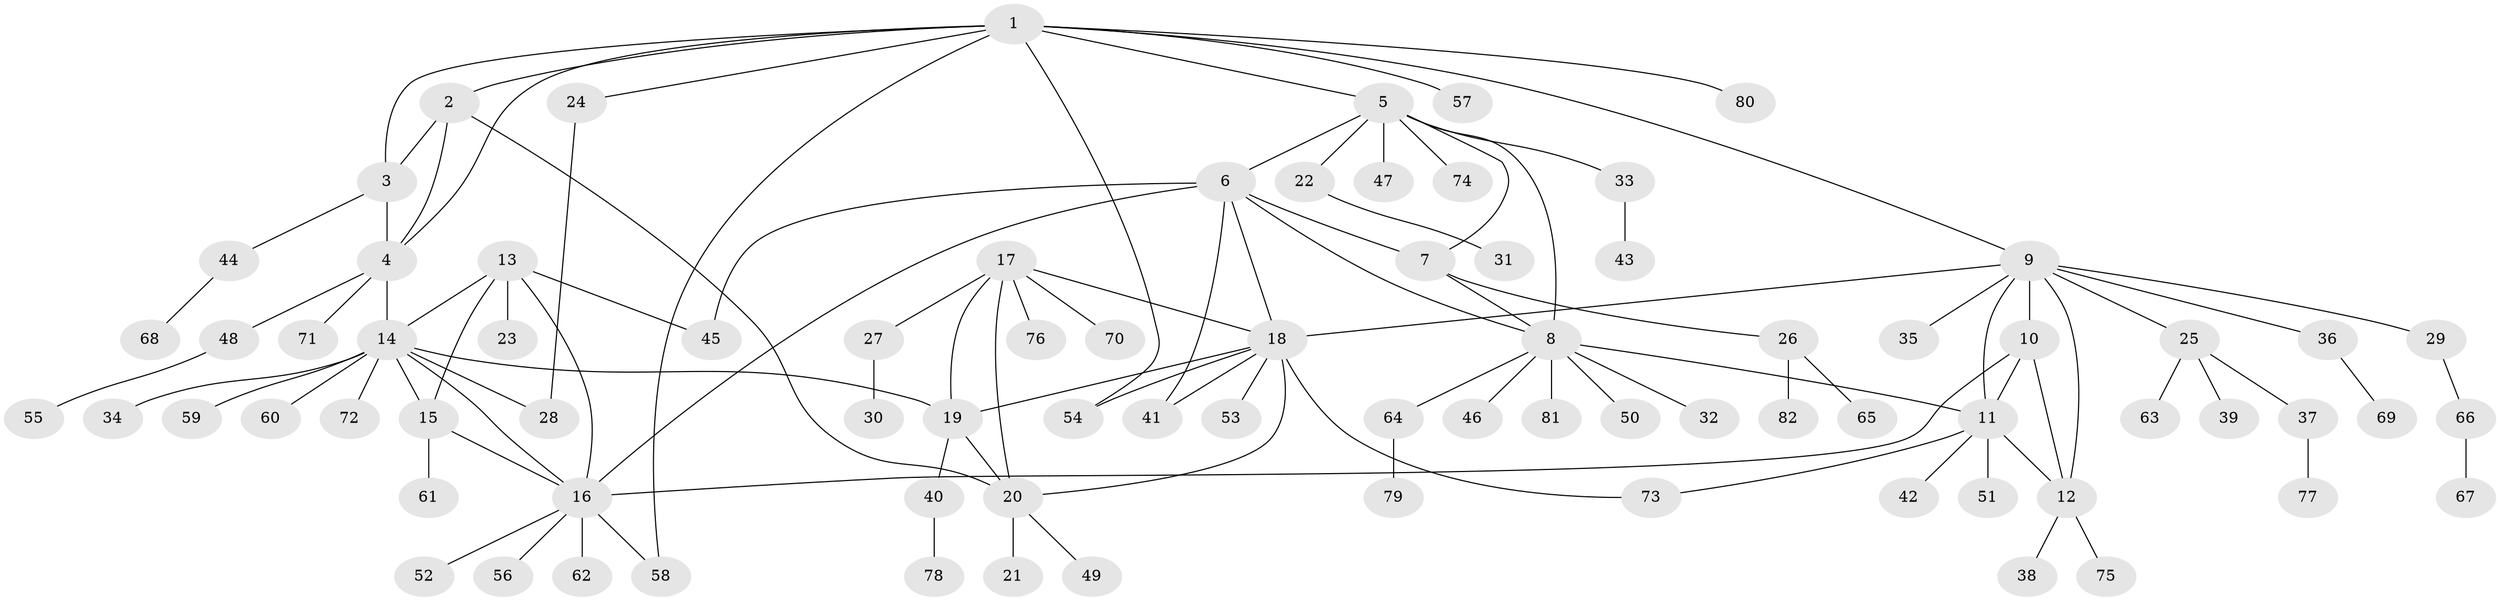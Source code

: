 // coarse degree distribution, {9: 0.03225806451612903, 4: 0.06451612903225806, 5: 0.016129032258064516, 8: 0.04838709677419355, 7: 0.03225806451612903, 13: 0.016129032258064516, 3: 0.03225806451612903, 10: 0.016129032258064516, 2: 0.16129032258064516, 1: 0.5806451612903226}
// Generated by graph-tools (version 1.1) at 2025/42/03/06/25 10:42:12]
// undirected, 82 vertices, 108 edges
graph export_dot {
graph [start="1"]
  node [color=gray90,style=filled];
  1;
  2;
  3;
  4;
  5;
  6;
  7;
  8;
  9;
  10;
  11;
  12;
  13;
  14;
  15;
  16;
  17;
  18;
  19;
  20;
  21;
  22;
  23;
  24;
  25;
  26;
  27;
  28;
  29;
  30;
  31;
  32;
  33;
  34;
  35;
  36;
  37;
  38;
  39;
  40;
  41;
  42;
  43;
  44;
  45;
  46;
  47;
  48;
  49;
  50;
  51;
  52;
  53;
  54;
  55;
  56;
  57;
  58;
  59;
  60;
  61;
  62;
  63;
  64;
  65;
  66;
  67;
  68;
  69;
  70;
  71;
  72;
  73;
  74;
  75;
  76;
  77;
  78;
  79;
  80;
  81;
  82;
  1 -- 2;
  1 -- 3;
  1 -- 4;
  1 -- 5;
  1 -- 9;
  1 -- 24;
  1 -- 54;
  1 -- 57;
  1 -- 58;
  1 -- 80;
  2 -- 3;
  2 -- 4;
  2 -- 20;
  3 -- 4;
  3 -- 44;
  4 -- 14;
  4 -- 48;
  4 -- 71;
  5 -- 6;
  5 -- 7;
  5 -- 8;
  5 -- 22;
  5 -- 33;
  5 -- 47;
  5 -- 74;
  6 -- 7;
  6 -- 8;
  6 -- 16;
  6 -- 18;
  6 -- 41;
  6 -- 45;
  7 -- 8;
  7 -- 26;
  8 -- 11;
  8 -- 32;
  8 -- 46;
  8 -- 50;
  8 -- 64;
  8 -- 81;
  9 -- 10;
  9 -- 11;
  9 -- 12;
  9 -- 18;
  9 -- 25;
  9 -- 29;
  9 -- 35;
  9 -- 36;
  10 -- 11;
  10 -- 12;
  10 -- 16;
  11 -- 12;
  11 -- 42;
  11 -- 51;
  11 -- 73;
  12 -- 38;
  12 -- 75;
  13 -- 14;
  13 -- 15;
  13 -- 16;
  13 -- 23;
  13 -- 45;
  14 -- 15;
  14 -- 16;
  14 -- 19;
  14 -- 28;
  14 -- 34;
  14 -- 59;
  14 -- 60;
  14 -- 72;
  15 -- 16;
  15 -- 61;
  16 -- 52;
  16 -- 56;
  16 -- 58;
  16 -- 62;
  17 -- 18;
  17 -- 19;
  17 -- 20;
  17 -- 27;
  17 -- 70;
  17 -- 76;
  18 -- 19;
  18 -- 20;
  18 -- 41;
  18 -- 53;
  18 -- 54;
  18 -- 73;
  19 -- 20;
  19 -- 40;
  20 -- 21;
  20 -- 49;
  22 -- 31;
  24 -- 28;
  25 -- 37;
  25 -- 39;
  25 -- 63;
  26 -- 65;
  26 -- 82;
  27 -- 30;
  29 -- 66;
  33 -- 43;
  36 -- 69;
  37 -- 77;
  40 -- 78;
  44 -- 68;
  48 -- 55;
  64 -- 79;
  66 -- 67;
}
